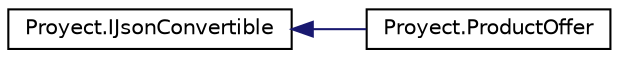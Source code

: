 digraph "Graphical Class Hierarchy"
{
 // INTERACTIVE_SVG=YES
 // LATEX_PDF_SIZE
  edge [fontname="Helvetica",fontsize="10",labelfontname="Helvetica",labelfontsize="10"];
  node [fontname="Helvetica",fontsize="10",shape=record];
  rankdir="LR";
  Node0 [label="Proyect.IJsonConvertible",height=0.2,width=0.4,color="black", fillcolor="white", style="filled",URL="$interfaceProyect_1_1IJsonConvertible.html",tooltip="Define el tipo que tienen los objetos que pueden ser serializados en y deserializados desde texto en ..."];
  Node0 -> Node1 [dir="back",color="midnightblue",fontsize="10",style="solid",fontname="Helvetica"];
  Node1 [label="Proyect.ProductOffer",height=0.2,width=0.4,color="black", fillcolor="white", style="filled",URL="$classProyect_1_1ProductOffer.html",tooltip="Representa el producto de una oferta (Esta en una relacion de composicion con la clase Offer,..."];
}
